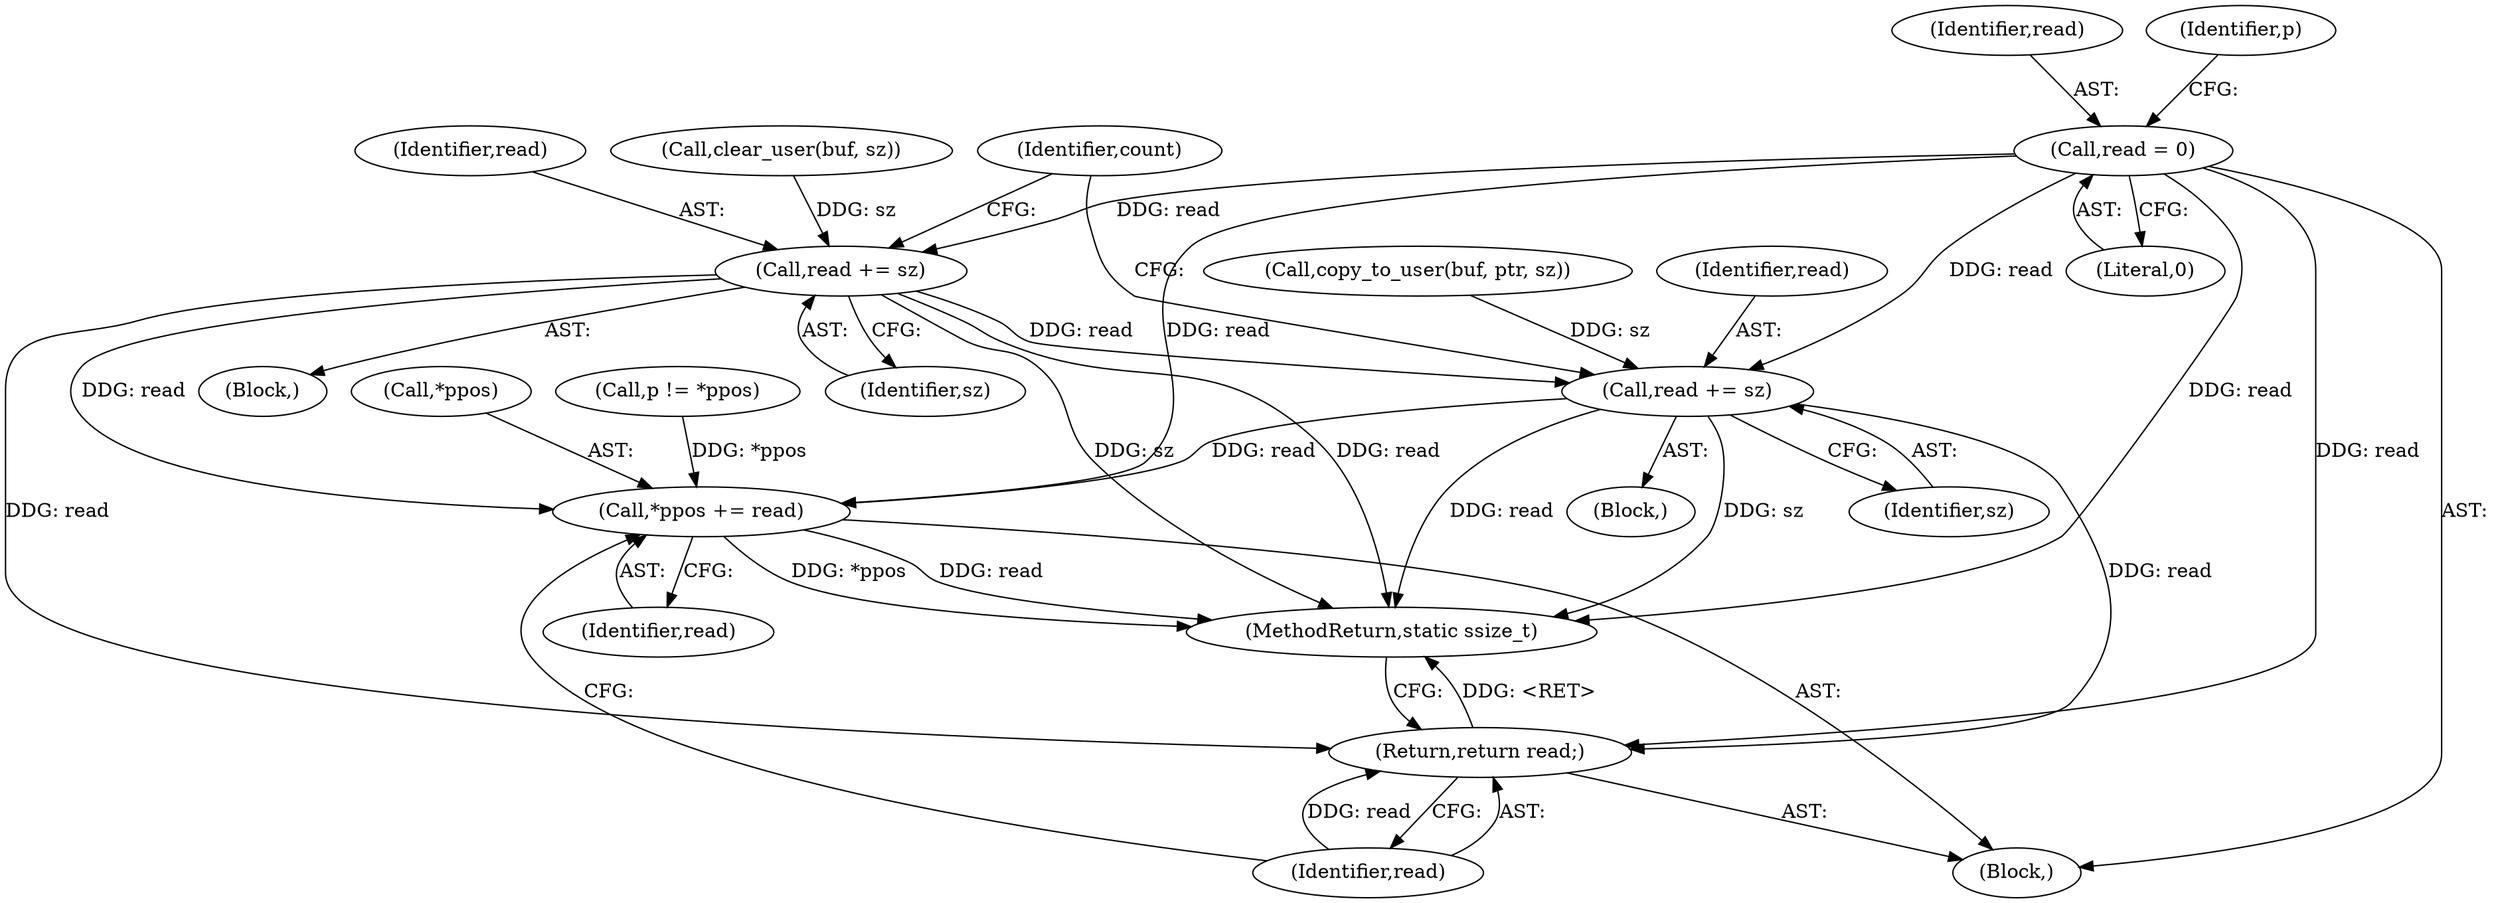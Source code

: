 digraph "0_linux_a4866aa812518ed1a37d8ea0c881dc946409de94_0@API" {
"1000131" [label="(Call,read = 0)"];
"1000165" [label="(Call,read += sz)"];
"1000222" [label="(Call,read += sz)"];
"1000225" [label="(Call,*ppos += read)"];
"1000229" [label="(Return,return read;)"];
"1000201" [label="(Call,copy_to_user(buf, ptr, sz))"];
"1000148" [label="(Block,)"];
"1000228" [label="(Identifier,read)"];
"1000117" [label="(Call,p != *ppos)"];
"1000229" [label="(Return,return read;)"];
"1000224" [label="(Identifier,sz)"];
"1000226" [label="(Call,*ppos)"];
"1000170" [label="(Identifier,count)"];
"1000166" [label="(Identifier,read)"];
"1000225" [label="(Call,*ppos += read)"];
"1000131" [label="(Call,read = 0)"];
"1000107" [label="(Block,)"];
"1000150" [label="(Call,clear_user(buf, sz))"];
"1000222" [label="(Call,read += sz)"];
"1000132" [label="(Identifier,read)"];
"1000165" [label="(Call,read += sz)"];
"1000231" [label="(MethodReturn,static ssize_t)"];
"1000230" [label="(Identifier,read)"];
"1000133" [label="(Literal,0)"];
"1000223" [label="(Identifier,read)"];
"1000136" [label="(Identifier,p)"];
"1000167" [label="(Identifier,sz)"];
"1000172" [label="(Block,)"];
"1000131" -> "1000107"  [label="AST: "];
"1000131" -> "1000133"  [label="CFG: "];
"1000132" -> "1000131"  [label="AST: "];
"1000133" -> "1000131"  [label="AST: "];
"1000136" -> "1000131"  [label="CFG: "];
"1000131" -> "1000231"  [label="DDG: read"];
"1000131" -> "1000165"  [label="DDG: read"];
"1000131" -> "1000222"  [label="DDG: read"];
"1000131" -> "1000225"  [label="DDG: read"];
"1000131" -> "1000229"  [label="DDG: read"];
"1000165" -> "1000148"  [label="AST: "];
"1000165" -> "1000167"  [label="CFG: "];
"1000166" -> "1000165"  [label="AST: "];
"1000167" -> "1000165"  [label="AST: "];
"1000170" -> "1000165"  [label="CFG: "];
"1000165" -> "1000231"  [label="DDG: read"];
"1000165" -> "1000231"  [label="DDG: sz"];
"1000150" -> "1000165"  [label="DDG: sz"];
"1000165" -> "1000222"  [label="DDG: read"];
"1000165" -> "1000225"  [label="DDG: read"];
"1000165" -> "1000229"  [label="DDG: read"];
"1000222" -> "1000172"  [label="AST: "];
"1000222" -> "1000224"  [label="CFG: "];
"1000223" -> "1000222"  [label="AST: "];
"1000224" -> "1000222"  [label="AST: "];
"1000170" -> "1000222"  [label="CFG: "];
"1000222" -> "1000231"  [label="DDG: read"];
"1000222" -> "1000231"  [label="DDG: sz"];
"1000201" -> "1000222"  [label="DDG: sz"];
"1000222" -> "1000225"  [label="DDG: read"];
"1000222" -> "1000229"  [label="DDG: read"];
"1000225" -> "1000107"  [label="AST: "];
"1000225" -> "1000228"  [label="CFG: "];
"1000226" -> "1000225"  [label="AST: "];
"1000228" -> "1000225"  [label="AST: "];
"1000230" -> "1000225"  [label="CFG: "];
"1000225" -> "1000231"  [label="DDG: *ppos"];
"1000225" -> "1000231"  [label="DDG: read"];
"1000117" -> "1000225"  [label="DDG: *ppos"];
"1000229" -> "1000107"  [label="AST: "];
"1000229" -> "1000230"  [label="CFG: "];
"1000230" -> "1000229"  [label="AST: "];
"1000231" -> "1000229"  [label="CFG: "];
"1000229" -> "1000231"  [label="DDG: <RET>"];
"1000230" -> "1000229"  [label="DDG: read"];
}
